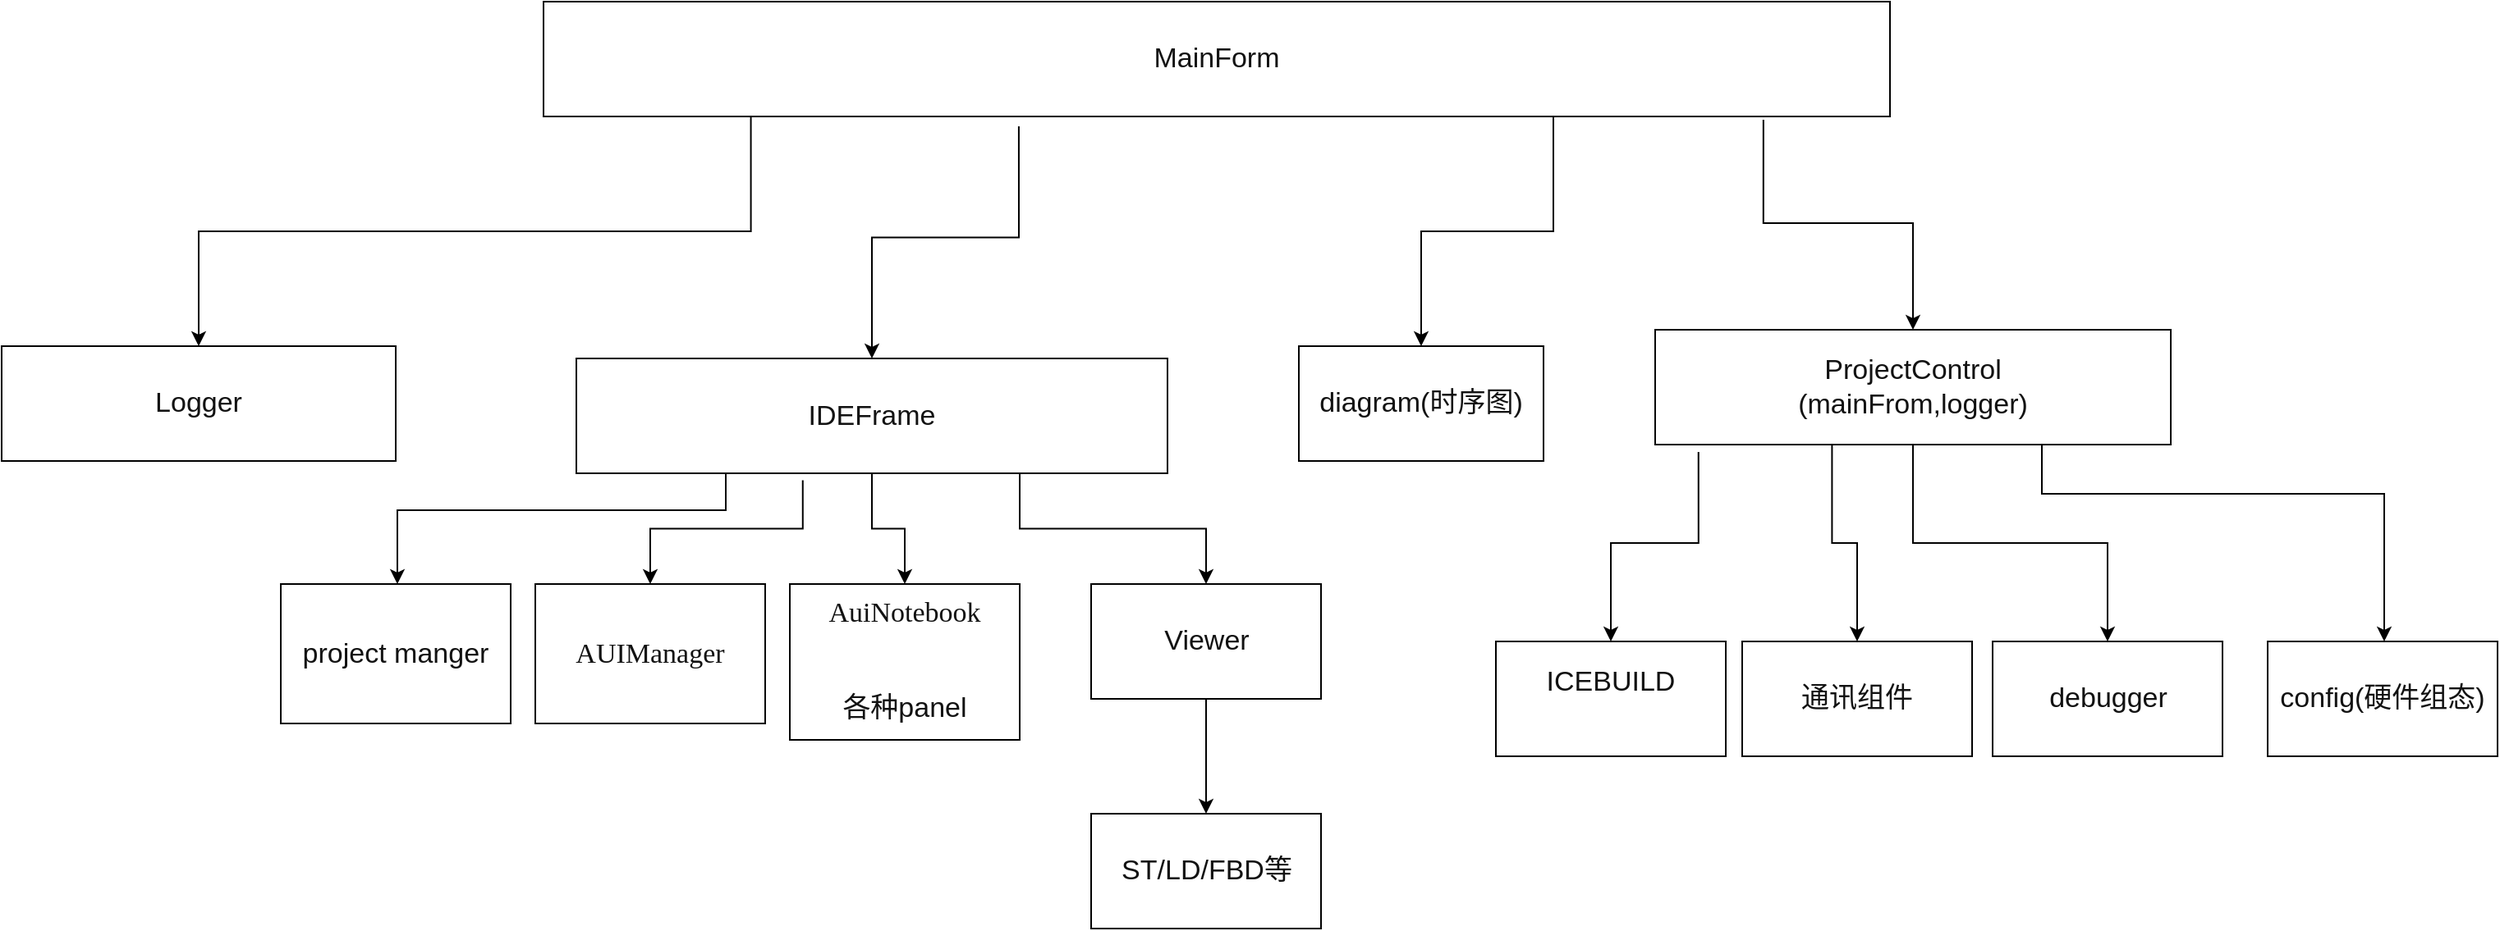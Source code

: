 <mxfile version="12.3.1" type="github" pages="1">
  <diagram id="YTI-wykyhFXnW_U7o8Pz" name="Page-1">
    <mxGraphModel dx="2747" dy="1070" grid="1" gridSize="10" guides="1" tooltips="1" connect="1" arrows="1" fold="1" page="1" pageScale="1" pageWidth="827" pageHeight="1169" math="0" shadow="0">
      <root>
        <mxCell id="0"/>
        <mxCell id="1" parent="0"/>
        <mxCell id="JWwVjYSpnplKkP4Ghm3m-4" value="" style="edgeStyle=orthogonalEdgeStyle;rounded=0;orthogonalLoop=1;jettySize=auto;html=1;fontColor=#121212;exitX=0.353;exitY=1.086;exitDx=0;exitDy=0;exitPerimeter=0;" edge="1" parent="1" source="JWwVjYSpnplKkP4Ghm3m-2" target="JWwVjYSpnplKkP4Ghm3m-3">
          <mxGeometry relative="1" as="geometry"/>
        </mxCell>
        <mxCell id="JWwVjYSpnplKkP4Ghm3m-29" value="" style="edgeStyle=orthogonalEdgeStyle;rounded=0;orthogonalLoop=1;jettySize=auto;html=1;fontColor=#121212;exitX=0.75;exitY=1;exitDx=0;exitDy=0;" edge="1" parent="1" source="JWwVjYSpnplKkP4Ghm3m-2" target="JWwVjYSpnplKkP4Ghm3m-28">
          <mxGeometry relative="1" as="geometry"/>
        </mxCell>
        <mxCell id="JWwVjYSpnplKkP4Ghm3m-2" value="MainForm" style="rounded=0;whiteSpace=wrap;html=1;strokeColor=#000000;fontColor=#121212;fontSize=17;" vertex="1" parent="1">
          <mxGeometry x="10" y="60" width="820" height="70" as="geometry"/>
        </mxCell>
        <mxCell id="JWwVjYSpnplKkP4Ghm3m-28" value="diagram(时序图)" style="rounded=0;whiteSpace=wrap;html=1;strokeColor=#000000;fontColor=#121212;fontSize=17;" vertex="1" parent="1">
          <mxGeometry x="470" y="270" width="149" height="70" as="geometry"/>
        </mxCell>
        <mxCell id="JWwVjYSpnplKkP4Ghm3m-6" value="" style="edgeStyle=orthogonalEdgeStyle;rounded=0;orthogonalLoop=1;jettySize=auto;html=1;fontColor=#121212;exitX=0.383;exitY=1.06;exitDx=0;exitDy=0;exitPerimeter=0;" edge="1" parent="1" source="JWwVjYSpnplKkP4Ghm3m-3" target="JWwVjYSpnplKkP4Ghm3m-5">
          <mxGeometry relative="1" as="geometry"/>
        </mxCell>
        <mxCell id="JWwVjYSpnplKkP4Ghm3m-8" value="" style="edgeStyle=orthogonalEdgeStyle;rounded=0;orthogonalLoop=1;jettySize=auto;html=1;fontColor=#121212;" edge="1" parent="1" source="JWwVjYSpnplKkP4Ghm3m-3" target="JWwVjYSpnplKkP4Ghm3m-7">
          <mxGeometry relative="1" as="geometry"/>
        </mxCell>
        <mxCell id="JWwVjYSpnplKkP4Ghm3m-12" value="" style="edgeStyle=orthogonalEdgeStyle;rounded=0;orthogonalLoop=1;jettySize=auto;html=1;fontColor=#121212;exitX=0.906;exitY=1.029;exitDx=0;exitDy=0;exitPerimeter=0;" edge="1" parent="1" source="JWwVjYSpnplKkP4Ghm3m-2" target="JWwVjYSpnplKkP4Ghm3m-11">
          <mxGeometry relative="1" as="geometry"/>
        </mxCell>
        <mxCell id="JWwVjYSpnplKkP4Ghm3m-14" value="" style="edgeStyle=orthogonalEdgeStyle;rounded=0;orthogonalLoop=1;jettySize=auto;html=1;fontColor=#121212;exitX=0.154;exitY=1.004;exitDx=0;exitDy=0;exitPerimeter=0;" edge="1" parent="1" source="JWwVjYSpnplKkP4Ghm3m-2" target="JWwVjYSpnplKkP4Ghm3m-13">
          <mxGeometry relative="1" as="geometry">
            <mxPoint x="100" y="200" as="sourcePoint"/>
          </mxGeometry>
        </mxCell>
        <mxCell id="JWwVjYSpnplKkP4Ghm3m-23" value="" style="edgeStyle=orthogonalEdgeStyle;rounded=0;orthogonalLoop=1;jettySize=auto;html=1;fontColor=#121212;exitX=0.75;exitY=1;exitDx=0;exitDy=0;" edge="1" parent="1" source="JWwVjYSpnplKkP4Ghm3m-3" target="JWwVjYSpnplKkP4Ghm3m-22">
          <mxGeometry relative="1" as="geometry"/>
        </mxCell>
        <mxCell id="JWwVjYSpnplKkP4Ghm3m-34" value="" style="edgeStyle=orthogonalEdgeStyle;rounded=0;orthogonalLoop=1;jettySize=auto;html=1;fontColor=#121212;exitX=0.25;exitY=1;exitDx=0;exitDy=0;" edge="1" parent="1" source="JWwVjYSpnplKkP4Ghm3m-3" target="JWwVjYSpnplKkP4Ghm3m-33">
          <mxGeometry relative="1" as="geometry">
            <mxPoint x="70" y="350" as="sourcePoint"/>
            <Array as="points">
              <mxPoint x="121" y="370"/>
              <mxPoint x="-79" y="370"/>
            </Array>
          </mxGeometry>
        </mxCell>
        <mxCell id="JWwVjYSpnplKkP4Ghm3m-3" value="&lt;div style=&quot;font-size: 17px;&quot;&gt;IDEFrame&lt;/div&gt;" style="rounded=0;whiteSpace=wrap;html=1;strokeColor=#000000;fontColor=#121212;fontSize=17;" vertex="1" parent="1">
          <mxGeometry x="30" y="277.5" width="360" height="70" as="geometry"/>
        </mxCell>
        <mxCell id="JWwVjYSpnplKkP4Ghm3m-33" value="project manger" style="rounded=0;whiteSpace=wrap;html=1;strokeColor=#000000;fontColor=#121212;fontSize=17;" vertex="1" parent="1">
          <mxGeometry x="-150" y="415" width="140" height="85" as="geometry"/>
        </mxCell>
        <mxCell id="JWwVjYSpnplKkP4Ghm3m-25" value="" style="edgeStyle=orthogonalEdgeStyle;rounded=0;orthogonalLoop=1;jettySize=auto;html=1;fontColor=#121212;" edge="1" parent="1" source="JWwVjYSpnplKkP4Ghm3m-22" target="JWwVjYSpnplKkP4Ghm3m-24">
          <mxGeometry relative="1" as="geometry"/>
        </mxCell>
        <mxCell id="JWwVjYSpnplKkP4Ghm3m-22" value="&lt;div style=&quot;font-size: 17px;&quot;&gt;Viewer&lt;/div&gt;" style="rounded=0;whiteSpace=wrap;html=1;strokeColor=#000000;fontColor=#121212;fontSize=17;" vertex="1" parent="1">
          <mxGeometry x="343.5" y="415" width="140" height="70" as="geometry"/>
        </mxCell>
        <mxCell id="JWwVjYSpnplKkP4Ghm3m-24" value="ST/LD/FBD等" style="rounded=0;whiteSpace=wrap;html=1;strokeColor=#000000;fontColor=#121212;fontSize=17;" vertex="1" parent="1">
          <mxGeometry x="343.5" y="555" width="140" height="70" as="geometry"/>
        </mxCell>
        <mxCell id="JWwVjYSpnplKkP4Ghm3m-13" value="&lt;div style=&quot;font-size: 17px;&quot;&gt;Logger&lt;/div&gt;" style="rounded=0;whiteSpace=wrap;html=1;strokeColor=#000000;fontColor=#121212;fontSize=17;" vertex="1" parent="1">
          <mxGeometry x="-320" y="270" width="240" height="70" as="geometry"/>
        </mxCell>
        <mxCell id="JWwVjYSpnplKkP4Ghm3m-16" value="" style="edgeStyle=orthogonalEdgeStyle;rounded=0;orthogonalLoop=1;jettySize=auto;html=1;fontColor=#121212;exitX=0.084;exitY=1.065;exitDx=0;exitDy=0;exitPerimeter=0;" edge="1" parent="1" source="JWwVjYSpnplKkP4Ghm3m-11" target="JWwVjYSpnplKkP4Ghm3m-15">
          <mxGeometry relative="1" as="geometry"/>
        </mxCell>
        <mxCell id="JWwVjYSpnplKkP4Ghm3m-18" value="" style="edgeStyle=orthogonalEdgeStyle;rounded=0;orthogonalLoop=1;jettySize=auto;html=1;fontColor=#121212;exitX=0.343;exitY=1.004;exitDx=0;exitDy=0;exitPerimeter=0;" edge="1" parent="1" source="JWwVjYSpnplKkP4Ghm3m-11" target="JWwVjYSpnplKkP4Ghm3m-17">
          <mxGeometry relative="1" as="geometry"/>
        </mxCell>
        <mxCell id="JWwVjYSpnplKkP4Ghm3m-20" value="" style="edgeStyle=orthogonalEdgeStyle;rounded=0;orthogonalLoop=1;jettySize=auto;html=1;fontColor=#121212;exitX=0.75;exitY=1;exitDx=0;exitDy=0;" edge="1" parent="1" source="JWwVjYSpnplKkP4Ghm3m-11" target="JWwVjYSpnplKkP4Ghm3m-19">
          <mxGeometry relative="1" as="geometry">
            <mxPoint x="1000" y="360" as="sourcePoint"/>
            <Array as="points">
              <mxPoint x="922" y="360"/>
              <mxPoint x="1131" y="360"/>
            </Array>
          </mxGeometry>
        </mxCell>
        <mxCell id="JWwVjYSpnplKkP4Ghm3m-32" value="" style="edgeStyle=orthogonalEdgeStyle;rounded=0;orthogonalLoop=1;jettySize=auto;html=1;fontColor=#121212;exitX=0.5;exitY=1;exitDx=0;exitDy=0;" edge="1" parent="1" source="JWwVjYSpnplKkP4Ghm3m-11" target="JWwVjYSpnplKkP4Ghm3m-31">
          <mxGeometry relative="1" as="geometry"/>
        </mxCell>
        <mxCell id="JWwVjYSpnplKkP4Ghm3m-11" value="&lt;div style=&quot;font-size: 17px;&quot;&gt;ProjectControl&lt;/div&gt;&lt;div style=&quot;font-size: 17px;&quot;&gt;(mainFrom,logger)&lt;/div&gt;" style="rounded=0;whiteSpace=wrap;html=1;strokeColor=#000000;fontColor=#121212;fontSize=17;" vertex="1" parent="1">
          <mxGeometry x="687" y="260" width="314" height="70" as="geometry"/>
        </mxCell>
        <mxCell id="JWwVjYSpnplKkP4Ghm3m-31" value="debugger" style="rounded=0;whiteSpace=wrap;html=1;strokeColor=#000000;fontColor=#121212;fontSize=17;" vertex="1" parent="1">
          <mxGeometry x="892.5" y="450" width="140" height="70" as="geometry"/>
        </mxCell>
        <mxCell id="JWwVjYSpnplKkP4Ghm3m-19" value="config(硬件组态)" style="rounded=0;whiteSpace=wrap;html=1;strokeColor=#000000;fontColor=#121212;fontSize=17;" vertex="1" parent="1">
          <mxGeometry x="1060" y="450" width="140" height="70" as="geometry"/>
        </mxCell>
        <mxCell id="JWwVjYSpnplKkP4Ghm3m-17" value="通讯组件" style="rounded=0;whiteSpace=wrap;html=1;strokeColor=#000000;fontColor=#121212;fontSize=17;" vertex="1" parent="1">
          <mxGeometry x="740" y="450" width="140" height="70" as="geometry"/>
        </mxCell>
        <mxCell id="JWwVjYSpnplKkP4Ghm3m-15" value="&lt;div style=&quot;font-size: 17px;&quot;&gt;ICEBUILD&lt;/div&gt;&lt;div style=&quot;font-size: 17px;&quot;&gt;&lt;br style=&quot;font-size: 17px;&quot;&gt;&lt;/div&gt;" style="rounded=0;whiteSpace=wrap;html=1;strokeColor=#000000;fontColor=#121212;fontSize=17;" vertex="1" parent="1">
          <mxGeometry x="590" y="450" width="140" height="70" as="geometry"/>
        </mxCell>
        <mxCell id="JWwVjYSpnplKkP4Ghm3m-7" value="&lt;pre style=&quot;font-family: &amp;quot;宋体&amp;quot;; font-size: 17px;&quot;&gt;&lt;span style=&quot;background-color: rgb(255, 255, 255); font-size: 17px;&quot;&gt;&lt;font style=&quot;font-size: 17px;&quot; color=&quot;#121212&quot;&gt;AuiNotebook&lt;/font&gt;&lt;/span&gt;&lt;/pre&gt;&lt;div style=&quot;font-size: 17px;&quot;&gt;&lt;br style=&quot;font-size: 17px;&quot;&gt;&lt;/div&gt;&lt;div style=&quot;font-size: 17px;&quot;&gt;各种panel&lt;/div&gt;&lt;div style=&quot;font-size: 17px;&quot;&gt;&lt;br style=&quot;font-size: 17px;&quot;&gt;&lt;/div&gt;" style="rounded=0;whiteSpace=wrap;html=1;strokeColor=#000000;fontColor=#121212;fontSize=17;" vertex="1" parent="1">
          <mxGeometry x="160" y="415" width="140" height="95" as="geometry"/>
        </mxCell>
        <mxCell id="JWwVjYSpnplKkP4Ghm3m-5" value="&lt;pre style=&quot;font-family: &amp;quot;宋体&amp;quot;; font-size: 17px;&quot;&gt;&lt;span style=&quot;background-color: rgb(255, 255, 255); font-size: 17px;&quot;&gt;&lt;font style=&quot;font-size: 17px;&quot; color=&quot;#121212&quot;&gt;AUIManager&lt;/font&gt;&lt;/span&gt;&lt;/pre&gt;" style="rounded=0;whiteSpace=wrap;html=1;strokeColor=#000000;fontColor=#121212;fontSize=17;" vertex="1" parent="1">
          <mxGeometry x="5" y="415" width="140" height="85" as="geometry"/>
        </mxCell>
      </root>
    </mxGraphModel>
  </diagram>
</mxfile>
